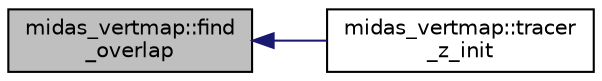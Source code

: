 digraph "midas_vertmap::find_overlap"
{
 // INTERACTIVE_SVG=YES
  edge [fontname="Helvetica",fontsize="10",labelfontname="Helvetica",labelfontsize="10"];
  node [fontname="Helvetica",fontsize="10",shape=record];
  rankdir="LR";
  Node25 [label="midas_vertmap::find\l_overlap",height=0.2,width=0.4,color="black", fillcolor="grey75", style="filled", fontcolor="black"];
  Node25 -> Node26 [dir="back",color="midnightblue",fontsize="10",style="solid",fontname="Helvetica"];
  Node26 [label="midas_vertmap::tracer\l_z_init",height=0.2,width=0.4,color="black", fillcolor="white", style="filled",URL="$namespacemidas__vertmap.html#a6fc99abf8494224d21a6e15fb962ee16"];
}
